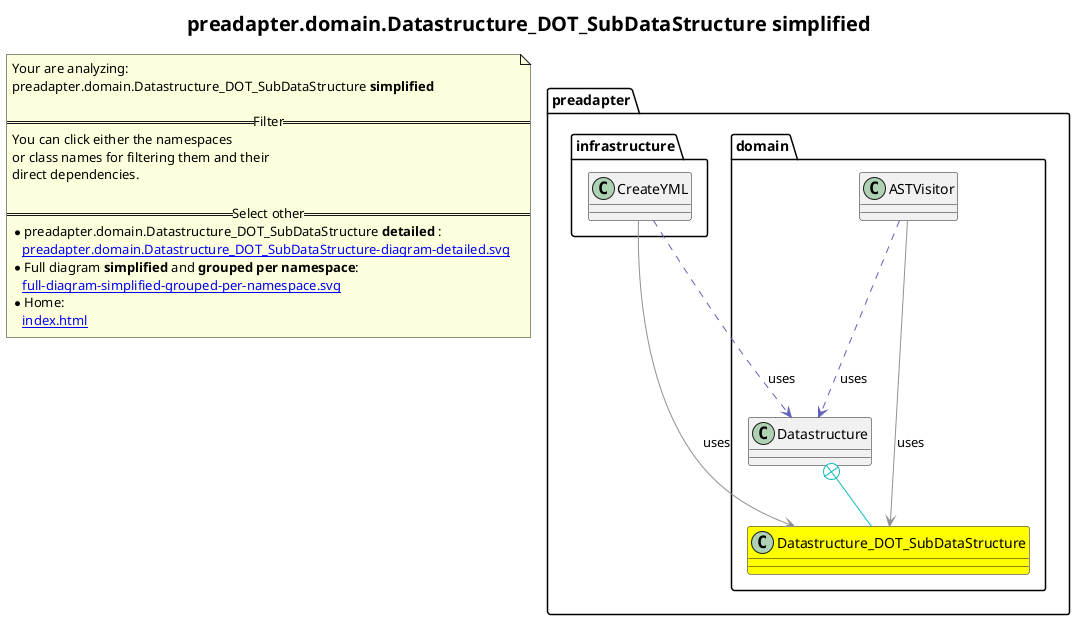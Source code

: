 @startuml
title <size:20>preadapter.domain.Datastructure_DOT_SubDataStructure **simplified** </size>
note "Your are analyzing:\npreadapter.domain.Datastructure_DOT_SubDataStructure **simplified** \n\n==Filter==\nYou can click either the namespaces \nor class names for filtering them and their\ndirect dependencies.\n\n==Select other==\n* preadapter.domain.Datastructure_DOT_SubDataStructure **detailed** :\n   [[preadapter.domain.Datastructure_DOT_SubDataStructure-diagram-detailed.svg]]\n* Full diagram **simplified** and **grouped per namespace**:\n   [[full-diagram-simplified-grouped-per-namespace.svg]]\n* Home:\n   [[index.html]]" as FloatingNote
  class preadapter.domain.Datastructure_DOT_SubDataStructure [[preadapter.domain.Datastructure_DOT_SubDataStructure-diagram-simplified.svg]] #yellow {
  }
  class preadapter.domain.Datastructure [[preadapter.domain.Datastructure-diagram-simplified.svg]]  {
  }
  class preadapter.domain.ASTVisitor [[preadapter.domain.ASTVisitor-diagram-simplified.svg]]  {
  }
  class preadapter.infrastructure.CreateYML [[preadapter.infrastructure.CreateYML-diagram-simplified.svg]]  {
  }
 ' *************************************** 
 ' *************************************** 
 ' *************************************** 
' Class relations extracted from namespace:
' preadapter.domain
preadapter.domain.Datastructure +-[#10BBBB]- preadapter.domain.Datastructure_DOT_SubDataStructure 
preadapter.domain.ASTVisitor .[#6060BB].> preadapter.domain.Datastructure  : uses 
preadapter.domain.ASTVisitor -[#909090]-> preadapter.domain.Datastructure_DOT_SubDataStructure  : uses 
' Class relations extracted from namespace:
' preadapter.infrastructure
preadapter.infrastructure.CreateYML .[#6060BB].> preadapter.domain.Datastructure  : uses 
preadapter.infrastructure.CreateYML -[#909090]-> preadapter.domain.Datastructure_DOT_SubDataStructure  : uses 
@enduml
